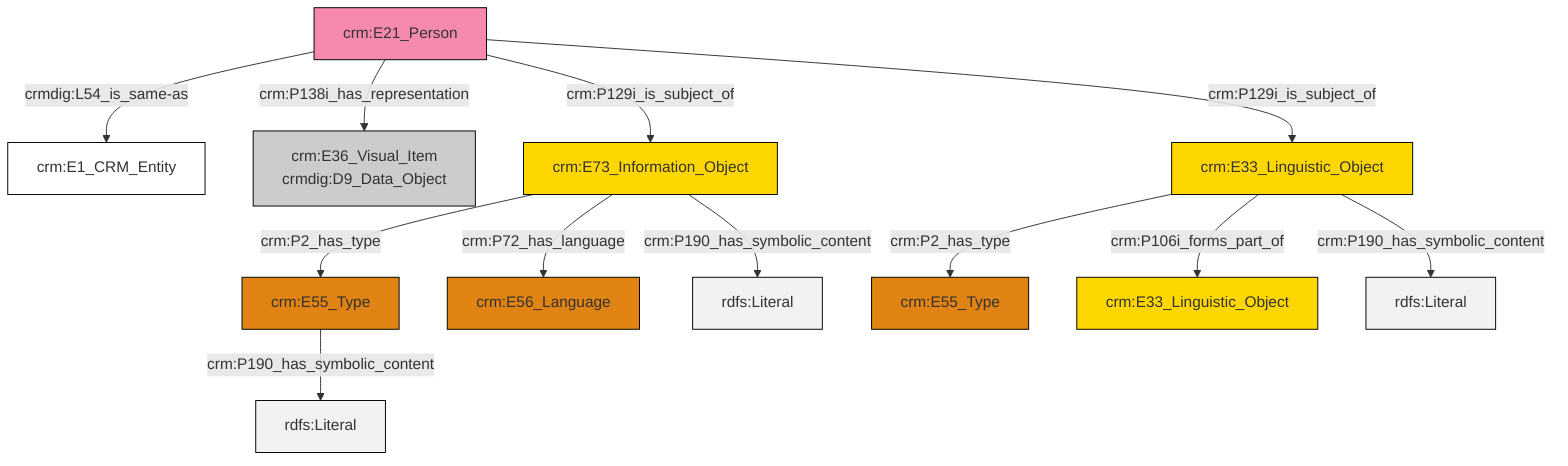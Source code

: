 graph TD
classDef Literal fill:#f2f2f2,stroke:#000000;
classDef CRM_Entity fill:#FFFFFF,stroke:#000000;
classDef Temporal_Entity fill:#00C9E6, stroke:#000000;
classDef Type fill:#E18312, stroke:#000000;
classDef Time-Span fill:#2C9C91, stroke:#000000;
classDef Appellation fill:#FFEB7F, stroke:#000000;
classDef Place fill:#008836, stroke:#000000;
classDef Persistent_Item fill:#B266B2, stroke:#000000;
classDef Conceptual_Object fill:#FFD700, stroke:#000000;
classDef Physical_Thing fill:#D2B48C, stroke:#000000;
classDef Actor fill:#f58aad, stroke:#000000;
classDef PC_Classes fill:#4ce600, stroke:#000000;
classDef Multi fill:#cccccc,stroke:#000000;

4["crm:E21_Person"]:::Actor -->|crm:P129i_is_subject_of| 5["crm:E73_Information_Object"]:::Conceptual_Object
4["crm:E21_Person"]:::Actor -->|crm:P138i_has_representation| 2["crm:E36_Visual_Item<br>crmdig:D9_Data_Object"]:::Multi
4["crm:E21_Person"]:::Actor -->|crmdig:L54_is_same-as| 0["crm:E1_CRM_Entity"]:::CRM_Entity
5["crm:E73_Information_Object"]:::Conceptual_Object -->|crm:P190_has_symbolic_content| 10[rdfs:Literal]:::Literal
6["crm:E55_Type"]:::Type -->|crm:P190_has_symbolic_content| 17[rdfs:Literal]:::Literal
18["crm:E33_Linguistic_Object"]:::Conceptual_Object -->|crm:P190_has_symbolic_content| 19[rdfs:Literal]:::Literal
5["crm:E73_Information_Object"]:::Conceptual_Object -->|crm:P72_has_language| 8["crm:E56_Language"]:::Type
5["crm:E73_Information_Object"]:::Conceptual_Object -->|crm:P2_has_type| 6["crm:E55_Type"]:::Type
4["crm:E21_Person"]:::Actor -->|crm:P129i_is_subject_of| 18["crm:E33_Linguistic_Object"]:::Conceptual_Object
18["crm:E33_Linguistic_Object"]:::Conceptual_Object -->|crm:P106i_forms_part_of| 15["crm:E33_Linguistic_Object"]:::Conceptual_Object
18["crm:E33_Linguistic_Object"]:::Conceptual_Object -->|crm:P2_has_type| 11["crm:E55_Type"]:::Type